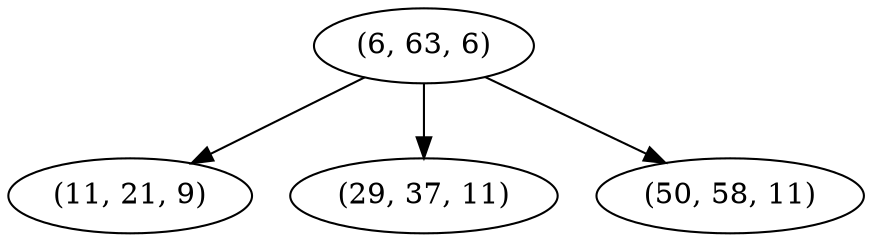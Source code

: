 digraph tree {
    "(6, 63, 6)";
    "(11, 21, 9)";
    "(29, 37, 11)";
    "(50, 58, 11)";
    "(6, 63, 6)" -> "(11, 21, 9)";
    "(6, 63, 6)" -> "(29, 37, 11)";
    "(6, 63, 6)" -> "(50, 58, 11)";
}
